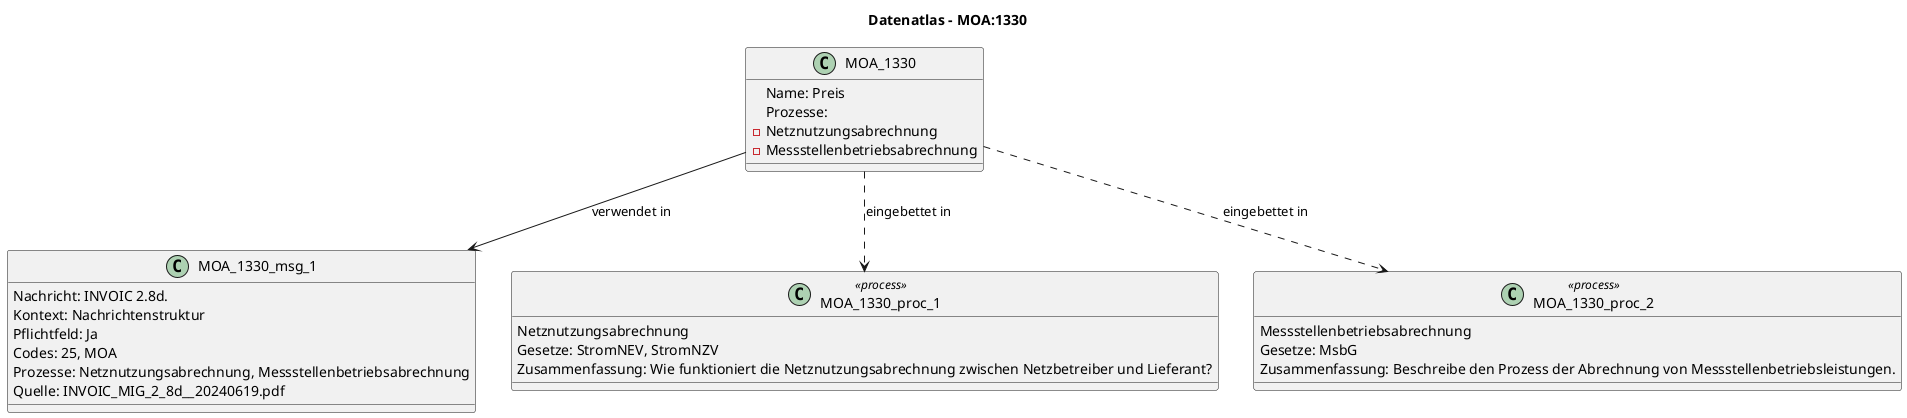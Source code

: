 @startuml
title Datenatlas – MOA:1330
class MOA_1330 {
  Name: Preis
  Prozesse:
    - Netznutzungsabrechnung
    - Messstellenbetriebsabrechnung
}
class MOA_1330_msg_1 {
  Nachricht: INVOIC 2.8d.
  Kontext: Nachrichtenstruktur
  Pflichtfeld: Ja
  Codes: 25, MOA
  Prozesse: Netznutzungsabrechnung, Messstellenbetriebsabrechnung
  Quelle: INVOIC_MIG_2_8d__20240619.pdf
}
MOA_1330 --> MOA_1330_msg_1 : verwendet in
class MOA_1330_proc_1 <<process>> {
  Netznutzungsabrechnung
  Gesetze: StromNEV, StromNZV
  Zusammenfassung: Wie funktioniert die Netznutzungsabrechnung zwischen Netzbetreiber und Lieferant?
}
MOA_1330 ..> MOA_1330_proc_1 : eingebettet in
class MOA_1330_proc_2 <<process>> {
  Messstellenbetriebsabrechnung
  Gesetze: MsbG
  Zusammenfassung: Beschreibe den Prozess der Abrechnung von Messstellenbetriebsleistungen.
}
MOA_1330 ..> MOA_1330_proc_2 : eingebettet in
@enduml